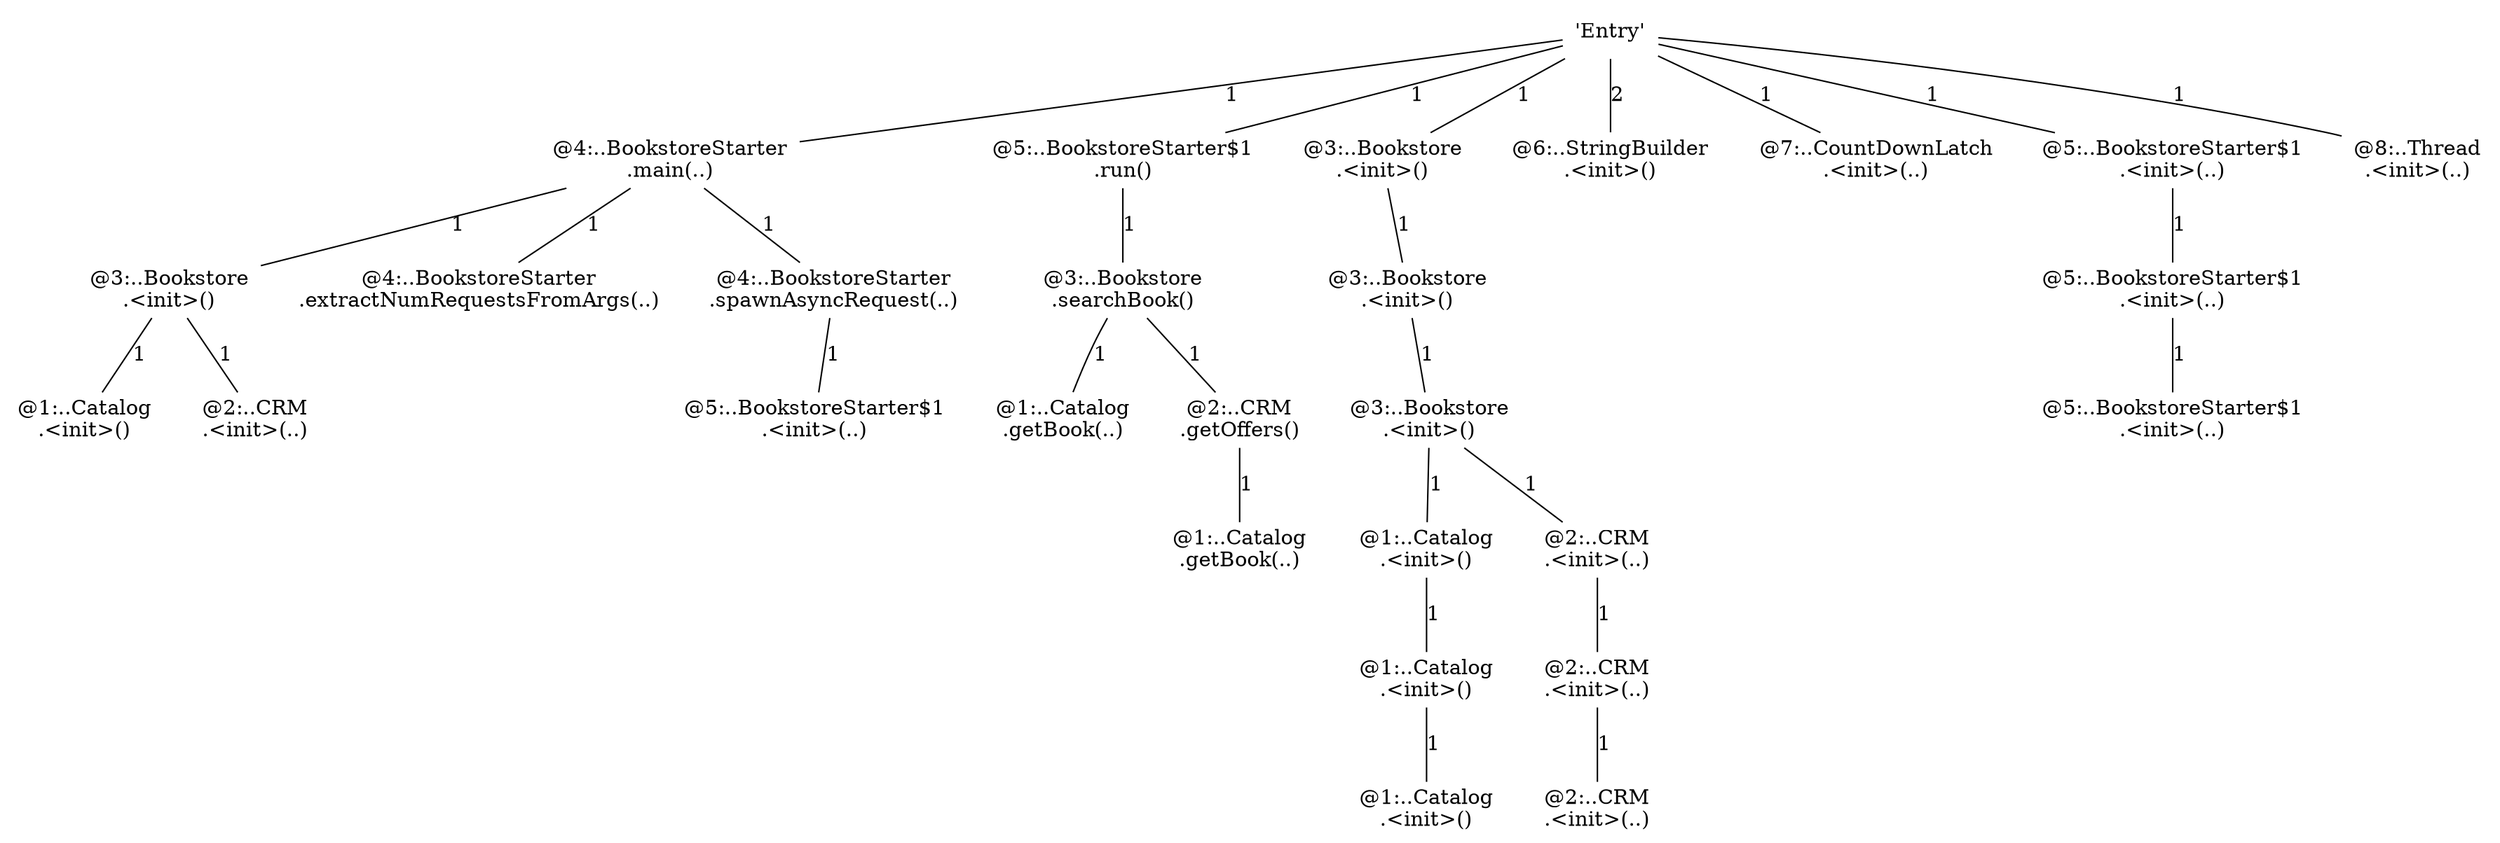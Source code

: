 digraph G {
0[label ="'Entry'",shape=none];
1[label ="@4:..BookstoreStarter\n.main(..)",shape=none];
2[label ="@3:..Bookstore\n.<init>()",shape=none];
3[label ="@1:..Catalog\n.<init>()",shape=none];
4[label ="@2:..CRM\n.<init>(..)",shape=none];
5[label ="@4:..BookstoreStarter\n.extractNumRequestsFromArgs(..)",shape=none];
6[label ="@4:..BookstoreStarter\n.spawnAsyncRequest(..)",shape=none];
7[label ="@5:..BookstoreStarter$1\n.<init>(..)",shape=none];
8[label ="@5:..BookstoreStarter$1\n.run()",shape=none];
9[label ="@3:..Bookstore\n.searchBook()",shape=none];
10[label ="@1:..Catalog\n.getBook(..)",shape=none];
11[label ="@2:..CRM\n.getOffers()",shape=none];
12[label ="@1:..Catalog\n.getBook(..)",shape=none];
13[label ="@3:..Bookstore\n.<init>()",shape=none];
14[label ="@3:..Bookstore\n.<init>()",shape=none];
15[label ="@3:..Bookstore\n.<init>()",shape=none];
16[label ="@1:..Catalog\n.<init>()",shape=none];
17[label ="@1:..Catalog\n.<init>()",shape=none];
18[label ="@1:..Catalog\n.<init>()",shape=none];
19[label ="@2:..CRM\n.<init>(..)",shape=none];
20[label ="@2:..CRM\n.<init>(..)",shape=none];
21[label ="@2:..CRM\n.<init>(..)",shape=none];
22[label ="@6:..StringBuilder\n.<init>()",shape=none];
23[label ="@7:..CountDownLatch\n.<init>(..)",shape=none];
24[label ="@5:..BookstoreStarter$1\n.<init>(..)",shape=none];
25[label ="@5:..BookstoreStarter$1\n.<init>(..)",shape=none];
26[label ="@5:..BookstoreStarter$1\n.<init>(..)",shape=none];
27[label ="@8:..Thread\n.<init>(..)",shape=none];

0->1[style=solid,arrowhead=none,label="1" ]

1->2[style=solid,arrowhead=none,label="1" ]

2->3[style=solid,arrowhead=none,label="1" ]

2->4[style=solid,arrowhead=none,label="1" ]

1->5[style=solid,arrowhead=none,label="1" ]

1->6[style=solid,arrowhead=none,label="1" ]

6->7[style=solid,arrowhead=none,label="1" ]

0->8[style=solid,arrowhead=none,label="1" ]

8->9[style=solid,arrowhead=none,label="1" ]

9->10[style=solid,arrowhead=none,label="1" ]

9->11[style=solid,arrowhead=none,label="1" ]

11->12[style=solid,arrowhead=none,label="1" ]

0->13[style=solid,arrowhead=none,label="1" ]

13->14[style=solid,arrowhead=none,label="1" ]

14->15[style=solid,arrowhead=none,label="1" ]

15->16[style=solid,arrowhead=none,label="1" ]

16->17[style=solid,arrowhead=none,label="1" ]

17->18[style=solid,arrowhead=none,label="1" ]

15->19[style=solid,arrowhead=none,label="1" ]

19->20[style=solid,arrowhead=none,label="1" ]

20->21[style=solid,arrowhead=none,label="1" ]

0->22[style=solid,arrowhead=none,label="2" ]

0->23[style=solid,arrowhead=none,label="1" ]

0->24[style=solid,arrowhead=none,label="1" ]

24->25[style=solid,arrowhead=none,label="1" ]

25->26[style=solid,arrowhead=none,label="1" ]

0->27[style=solid,arrowhead=none,label="1" ]

}

